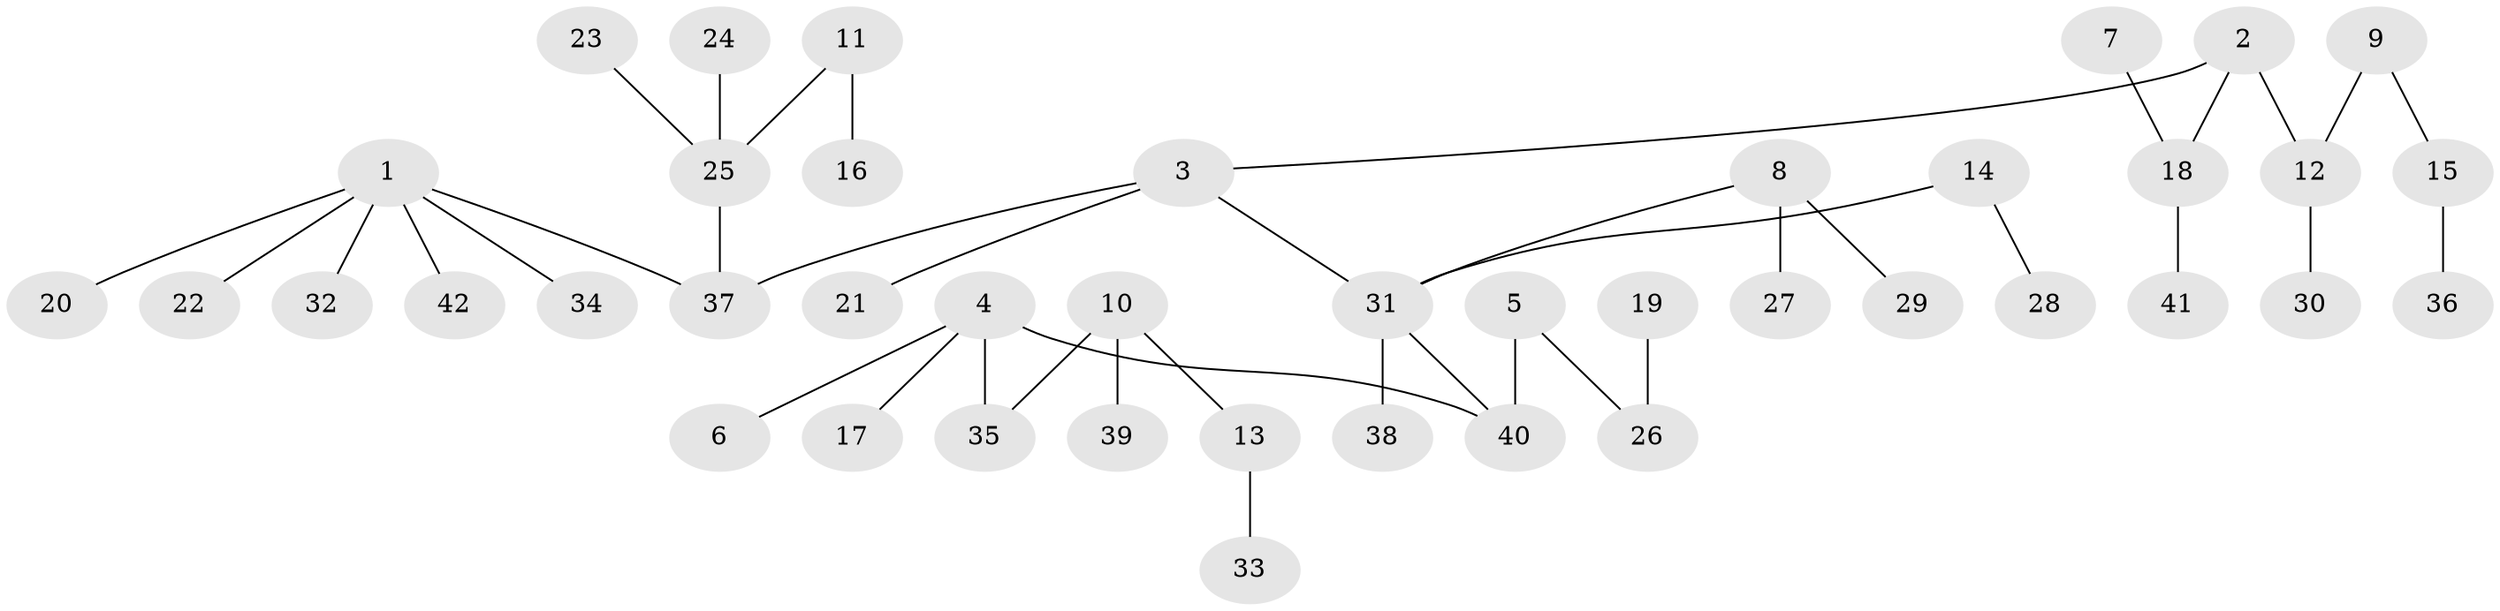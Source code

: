 // original degree distribution, {2: 0.27380952380952384, 5: 0.05952380952380952, 6: 0.023809523809523808, 1: 0.4880952380952381, 3: 0.11904761904761904, 4: 0.03571428571428571}
// Generated by graph-tools (version 1.1) at 2025/02/03/09/25 03:02:20]
// undirected, 42 vertices, 41 edges
graph export_dot {
graph [start="1"]
  node [color=gray90,style=filled];
  1;
  2;
  3;
  4;
  5;
  6;
  7;
  8;
  9;
  10;
  11;
  12;
  13;
  14;
  15;
  16;
  17;
  18;
  19;
  20;
  21;
  22;
  23;
  24;
  25;
  26;
  27;
  28;
  29;
  30;
  31;
  32;
  33;
  34;
  35;
  36;
  37;
  38;
  39;
  40;
  41;
  42;
  1 -- 20 [weight=1.0];
  1 -- 22 [weight=1.0];
  1 -- 32 [weight=1.0];
  1 -- 34 [weight=1.0];
  1 -- 37 [weight=1.0];
  1 -- 42 [weight=1.0];
  2 -- 3 [weight=1.0];
  2 -- 12 [weight=1.0];
  2 -- 18 [weight=1.0];
  3 -- 21 [weight=1.0];
  3 -- 31 [weight=1.0];
  3 -- 37 [weight=1.0];
  4 -- 6 [weight=1.0];
  4 -- 17 [weight=1.0];
  4 -- 35 [weight=1.0];
  4 -- 40 [weight=1.0];
  5 -- 26 [weight=1.0];
  5 -- 40 [weight=1.0];
  7 -- 18 [weight=1.0];
  8 -- 27 [weight=1.0];
  8 -- 29 [weight=1.0];
  8 -- 31 [weight=1.0];
  9 -- 12 [weight=1.0];
  9 -- 15 [weight=1.0];
  10 -- 13 [weight=1.0];
  10 -- 35 [weight=1.0];
  10 -- 39 [weight=1.0];
  11 -- 16 [weight=1.0];
  11 -- 25 [weight=1.0];
  12 -- 30 [weight=1.0];
  13 -- 33 [weight=1.0];
  14 -- 28 [weight=1.0];
  14 -- 31 [weight=1.0];
  15 -- 36 [weight=1.0];
  18 -- 41 [weight=1.0];
  19 -- 26 [weight=1.0];
  23 -- 25 [weight=1.0];
  24 -- 25 [weight=1.0];
  25 -- 37 [weight=1.0];
  31 -- 38 [weight=1.0];
  31 -- 40 [weight=1.0];
}
